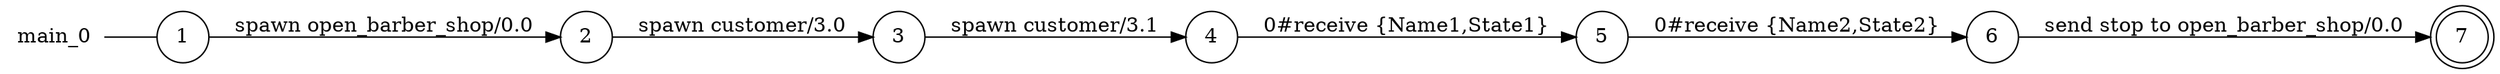 digraph main_0 {
	rankdir="LR";
	n_0 [label="main_0", shape="plaintext"];
	n_1 [id="5", shape=circle, label="5"];
	n_2 [id="6", shape=circle, label="6"];
	n_3 [id="1", shape=circle, label="1"];
	n_0 -> n_3 [arrowhead=none];
	n_4 [id="2", shape=circle, label="2"];
	n_5 [id="4", shape=doublecircle, label="7"];
	n_6 [id="7", shape=circle, label="3"];
	n_7 [id="3", shape=circle, label="4"];

	n_6 -> n_7 [id="[$e|4]", label="spawn customer/3.1"];
	n_3 -> n_4 [id="[$e|1]", label="spawn open_barber_shop/0.0"];
	n_4 -> n_6 [id="[$e|0]", label="spawn customer/3.0"];
	n_7 -> n_1 [id="[$e|5]", label="0#receive {Name1,State1}"];
	n_2 -> n_5 [id="[$e|3]", label="send stop to open_barber_shop/0.0"];
	n_1 -> n_2 [id="[$e|2]", label="0#receive {Name2,State2}"];
}

